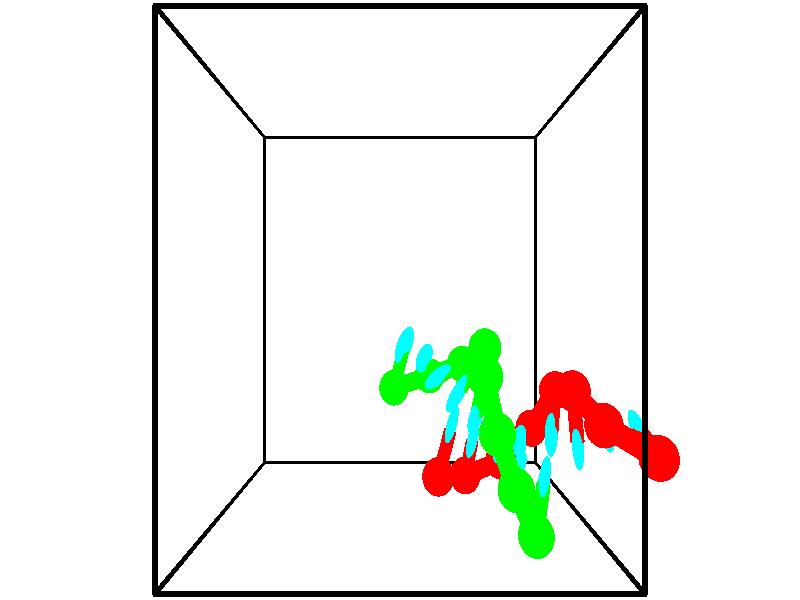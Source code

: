 // switches for output
#declare DRAW_BASES = 1; // possible values are 0, 1; only relevant for DNA ribbons
#declare DRAW_BASES_TYPE = 3; // possible values are 1, 2, 3; only relevant for DNA ribbons
#declare DRAW_FOG = 0; // set to 1 to enable fog

#include "colors.inc"

#include "transforms.inc"
background { rgb <1, 1, 1>}

#default {
   normal{
       ripples 0.25
       frequency 0.20
       turbulence 0.2
       lambda 5
   }
	finish {
		phong 0.1
		phong_size 40.
	}
}

// original window dimensions: 1024x640


// camera settings

camera {
	sky <-0, 1, 0>
	up <-0, 1, 0>
	right 1.6 * <1, 0, 0>
	location <2.5, 2.5, 11.1562>
	look_at <2.5, 2.5, 2.5>
	direction <0, 0, -8.6562>
	angle 67.0682
}


# declare cpy_camera_pos = <2.5, 2.5, 11.1562>;
# if (DRAW_FOG = 1)
fog {
	fog_type 2
	up vnormalize(cpy_camera_pos)
	color rgbt<1,1,1,0.3>
	distance 1e-5
	fog_alt 3e-3
	fog_offset 4
}
# end


// LIGHTS

# declare lum = 6;
global_settings {
	ambient_light rgb lum * <0.05, 0.05, 0.05>
	max_trace_level 15
}# declare cpy_direct_light_amount = 0.25;
light_source
{	1000 * <-1, -1, 1>,
	rgb lum * cpy_direct_light_amount
	parallel
}

light_source
{	1000 * <1, 1, -1>,
	rgb lum * cpy_direct_light_amount
	parallel
}

// strand 0

// nucleotide -1

// particle -1
sphere {
	<5.880675, 0.778373, 3.272312> 0.250000
	pigment { color rgbt <1,0,0,0> }
	no_shadow
}
cylinder {
	<5.874771, 0.897400, 2.890477>,  <5.871229, 0.968816, 2.661376>, 0.100000
	pigment { color rgbt <1,0,0,0> }
	no_shadow
}
cylinder {
	<5.874771, 0.897400, 2.890477>,  <5.880675, 0.778373, 3.272312>, 0.100000
	pigment { color rgbt <1,0,0,0> }
	no_shadow
}

// particle -1
sphere {
	<5.874771, 0.897400, 2.890477> 0.100000
	pigment { color rgbt <1,0,0,0> }
	no_shadow
}
sphere {
	0, 1
	scale<0.080000,0.200000,0.300000>
	matrix <-0.937099, -0.337103, -0.090594,
		-0.348752, 0.893205, 0.283824,
		-0.014760, 0.297566, -0.954587,
		5.870343, 0.986670, 2.604101>
	pigment { color rgbt <0,1,1,0> }
	no_shadow
}
cylinder {
	<5.220735, 1.103340, 3.100288>,  <5.880675, 0.778373, 3.272312>, 0.130000
	pigment { color rgbt <1,0,0,0> }
	no_shadow
}

// nucleotide -1

// particle -1
sphere {
	<5.220735, 1.103340, 3.100288> 0.250000
	pigment { color rgbt <1,0,0,0> }
	no_shadow
}
cylinder {
	<5.378963, 0.977341, 2.755197>,  <5.473900, 0.901741, 2.548142>, 0.100000
	pigment { color rgbt <1,0,0,0> }
	no_shadow
}
cylinder {
	<5.378963, 0.977341, 2.755197>,  <5.220735, 1.103340, 3.100288>, 0.100000
	pigment { color rgbt <1,0,0,0> }
	no_shadow
}

// particle -1
sphere {
	<5.378963, 0.977341, 2.755197> 0.100000
	pigment { color rgbt <1,0,0,0> }
	no_shadow
}
sphere {
	0, 1
	scale<0.080000,0.200000,0.300000>
	matrix <-0.917805, -0.100783, -0.384027,
		0.034020, 0.943726, -0.328975,
		0.395571, -0.314999, -0.862728,
		5.497635, 0.882841, 2.496378>
	pigment { color rgbt <0,1,1,0> }
	no_shadow
}
cylinder {
	<5.016394, 1.396038, 2.364211>,  <5.220735, 1.103340, 3.100288>, 0.130000
	pigment { color rgbt <1,0,0,0> }
	no_shadow
}

// nucleotide -1

// particle -1
sphere {
	<5.016394, 1.396038, 2.364211> 0.250000
	pigment { color rgbt <1,0,0,0> }
	no_shadow
}
cylinder {
	<5.073586, 1.002884, 2.317747>,  <5.107901, 0.766991, 2.289869>, 0.100000
	pigment { color rgbt <1,0,0,0> }
	no_shadow
}
cylinder {
	<5.073586, 1.002884, 2.317747>,  <5.016394, 1.396038, 2.364211>, 0.100000
	pigment { color rgbt <1,0,0,0> }
	no_shadow
}

// particle -1
sphere {
	<5.073586, 1.002884, 2.317747> 0.100000
	pigment { color rgbt <1,0,0,0> }
	no_shadow
}
sphere {
	0, 1
	scale<0.080000,0.200000,0.300000>
	matrix <-0.919146, -0.088339, -0.383884,
		0.367052, 0.161654, -0.916046,
		0.142979, -0.982886, -0.116159,
		5.116479, 0.708018, 2.282899>
	pigment { color rgbt <0,1,1,0> }
	no_shadow
}
cylinder {
	<4.960333, 1.309301, 1.587986>,  <5.016394, 1.396038, 2.364211>, 0.130000
	pigment { color rgbt <1,0,0,0> }
	no_shadow
}

// nucleotide -1

// particle -1
sphere {
	<4.960333, 1.309301, 1.587986> 0.250000
	pigment { color rgbt <1,0,0,0> }
	no_shadow
}
cylinder {
	<4.859344, 1.023804, 1.849315>,  <4.798751, 0.852506, 2.006112>, 0.100000
	pigment { color rgbt <1,0,0,0> }
	no_shadow
}
cylinder {
	<4.859344, 1.023804, 1.849315>,  <4.960333, 1.309301, 1.587986>, 0.100000
	pigment { color rgbt <1,0,0,0> }
	no_shadow
}

// particle -1
sphere {
	<4.859344, 1.023804, 1.849315> 0.100000
	pigment { color rgbt <1,0,0,0> }
	no_shadow
}
sphere {
	0, 1
	scale<0.080000,0.200000,0.300000>
	matrix <-0.879400, -0.112393, -0.462626,
		0.403624, -0.691331, -0.599290,
		-0.252472, -0.713743, 0.653322,
		4.783603, 0.809681, 2.045311>
	pigment { color rgbt <0,1,1,0> }
	no_shadow
}
cylinder {
	<4.648542, 0.747525, 1.255941>,  <4.960333, 1.309301, 1.587986>, 0.130000
	pigment { color rgbt <1,0,0,0> }
	no_shadow
}

// nucleotide -1

// particle -1
sphere {
	<4.648542, 0.747525, 1.255941> 0.250000
	pigment { color rgbt <1,0,0,0> }
	no_shadow
}
cylinder {
	<4.475079, 0.716194, 1.615007>,  <4.371000, 0.697396, 1.830447>, 0.100000
	pigment { color rgbt <1,0,0,0> }
	no_shadow
}
cylinder {
	<4.475079, 0.716194, 1.615007>,  <4.648542, 0.747525, 1.255941>, 0.100000
	pigment { color rgbt <1,0,0,0> }
	no_shadow
}

// particle -1
sphere {
	<4.475079, 0.716194, 1.615007> 0.100000
	pigment { color rgbt <1,0,0,0> }
	no_shadow
}
sphere {
	0, 1
	scale<0.080000,0.200000,0.300000>
	matrix <-0.897734, -0.048177, -0.437895,
		0.077547, -0.995763, -0.049426,
		-0.433659, -0.078329, 0.897666,
		4.344981, 0.692696, 1.884307>
	pigment { color rgbt <0,1,1,0> }
	no_shadow
}
cylinder {
	<4.170720, 0.267774, 1.119957>,  <4.648542, 0.747525, 1.255941>, 0.130000
	pigment { color rgbt <1,0,0,0> }
	no_shadow
}

// nucleotide -1

// particle -1
sphere {
	<4.170720, 0.267774, 1.119957> 0.250000
	pigment { color rgbt <1,0,0,0> }
	no_shadow
}
cylinder {
	<4.089443, 0.447571, 1.467904>,  <4.040677, 0.555449, 1.676672>, 0.100000
	pigment { color rgbt <1,0,0,0> }
	no_shadow
}
cylinder {
	<4.089443, 0.447571, 1.467904>,  <4.170720, 0.267774, 1.119957>, 0.100000
	pigment { color rgbt <1,0,0,0> }
	no_shadow
}

// particle -1
sphere {
	<4.089443, 0.447571, 1.467904> 0.100000
	pigment { color rgbt <1,0,0,0> }
	no_shadow
}
sphere {
	0, 1
	scale<0.080000,0.200000,0.300000>
	matrix <-0.949396, 0.126861, -0.287322,
		-0.239501, -0.884230, 0.400969,
		-0.203192, 0.449492, 0.869868,
		4.028486, 0.582418, 1.728864>
	pigment { color rgbt <0,1,1,0> }
	no_shadow
}
cylinder {
	<3.566607, 0.103292, 1.260810>,  <4.170720, 0.267774, 1.119957>, 0.130000
	pigment { color rgbt <1,0,0,0> }
	no_shadow
}

// nucleotide -1

// particle -1
sphere {
	<3.566607, 0.103292, 1.260810> 0.250000
	pigment { color rgbt <1,0,0,0> }
	no_shadow
}
cylinder {
	<3.609779, 0.429382, 1.488408>,  <3.635683, 0.625037, 1.624967>, 0.100000
	pigment { color rgbt <1,0,0,0> }
	no_shadow
}
cylinder {
	<3.609779, 0.429382, 1.488408>,  <3.566607, 0.103292, 1.260810>, 0.100000
	pigment { color rgbt <1,0,0,0> }
	no_shadow
}

// particle -1
sphere {
	<3.609779, 0.429382, 1.488408> 0.100000
	pigment { color rgbt <1,0,0,0> }
	no_shadow
}
sphere {
	0, 1
	scale<0.080000,0.200000,0.300000>
	matrix <-0.940438, 0.269316, -0.207473,
		-0.322377, -0.512713, 0.795738,
		0.107931, 0.815227, 0.568996,
		3.642159, 0.673950, 1.659107>
	pigment { color rgbt <0,1,1,0> }
	no_shadow
}
cylinder {
	<3.098358, 0.192545, 1.703557>,  <3.566607, 0.103292, 1.260810>, 0.130000
	pigment { color rgbt <1,0,0,0> }
	no_shadow
}

// nucleotide -1

// particle -1
sphere {
	<3.098358, 0.192545, 1.703557> 0.250000
	pigment { color rgbt <1,0,0,0> }
	no_shadow
}
cylinder {
	<3.228634, 0.546280, 1.569765>,  <3.306799, 0.758521, 1.489490>, 0.100000
	pigment { color rgbt <1,0,0,0> }
	no_shadow
}
cylinder {
	<3.228634, 0.546280, 1.569765>,  <3.098358, 0.192545, 1.703557>, 0.100000
	pigment { color rgbt <1,0,0,0> }
	no_shadow
}

// particle -1
sphere {
	<3.228634, 0.546280, 1.569765> 0.100000
	pigment { color rgbt <1,0,0,0> }
	no_shadow
}
sphere {
	0, 1
	scale<0.080000,0.200000,0.300000>
	matrix <-0.941669, 0.271682, -0.198617,
		-0.084773, 0.379656, 0.921236,
		0.325689, 0.884336, -0.334479,
		3.326341, 0.811581, 1.469421>
	pigment { color rgbt <0,1,1,0> }
	no_shadow
}
// strand 1

// nucleotide -1

// particle -1
sphere {
	<2.400296, 1.264800, 0.948439> 0.250000
	pigment { color rgbt <0,1,0,0> }
	no_shadow
}
cylinder {
	<2.498688, 1.613083, 1.118786>,  <2.557723, 1.822052, 1.220994>, 0.100000
	pigment { color rgbt <0,1,0,0> }
	no_shadow
}
cylinder {
	<2.498688, 1.613083, 1.118786>,  <2.400296, 1.264800, 0.948439>, 0.100000
	pigment { color rgbt <0,1,0,0> }
	no_shadow
}

// particle -1
sphere {
	<2.498688, 1.613083, 1.118786> 0.100000
	pigment { color rgbt <0,1,0,0> }
	no_shadow
}
sphere {
	0, 1
	scale<0.080000,0.200000,0.300000>
	matrix <0.733616, -0.454398, 0.505302,
		0.633483, 0.188130, -0.750537,
		0.245980, 0.870707, 0.425869,
		2.572482, 1.874295, 1.246547>
	pigment { color rgbt <0,1,1,0> }
	no_shadow
}
cylinder {
	<3.004281, 1.420099, 0.823603>,  <2.400296, 1.264800, 0.948439>, 0.130000
	pigment { color rgbt <0,1,0,0> }
	no_shadow
}

// nucleotide -1

// particle -1
sphere {
	<3.004281, 1.420099, 0.823603> 0.250000
	pigment { color rgbt <0,1,0,0> }
	no_shadow
}
cylinder {
	<2.939774, 1.591064, 1.179425>,  <2.901069, 1.693644, 1.392919>, 0.100000
	pigment { color rgbt <0,1,0,0> }
	no_shadow
}
cylinder {
	<2.939774, 1.591064, 1.179425>,  <3.004281, 1.420099, 0.823603>, 0.100000
	pigment { color rgbt <0,1,0,0> }
	no_shadow
}

// particle -1
sphere {
	<2.939774, 1.591064, 1.179425> 0.100000
	pigment { color rgbt <0,1,0,0> }
	no_shadow
}
sphere {
	0, 1
	scale<0.080000,0.200000,0.300000>
	matrix <0.792704, -0.480826, 0.374736,
		0.587889, 0.765587, -0.261271,
		-0.161267, 0.427414, 0.889556,
		2.891393, 1.719289, 1.446292>
	pigment { color rgbt <0,1,1,0> }
	no_shadow
}
cylinder {
	<3.523971, 1.620074, 1.199965>,  <3.004281, 1.420099, 0.823603>, 0.130000
	pigment { color rgbt <0,1,0,0> }
	no_shadow
}

// nucleotide -1

// particle -1
sphere {
	<3.523971, 1.620074, 1.199965> 0.250000
	pigment { color rgbt <0,1,0,0> }
	no_shadow
}
cylinder {
	<3.278397, 1.553452, 1.508598>,  <3.131052, 1.513478, 1.693778>, 0.100000
	pigment { color rgbt <0,1,0,0> }
	no_shadow
}
cylinder {
	<3.278397, 1.553452, 1.508598>,  <3.523971, 1.620074, 1.199965>, 0.100000
	pigment { color rgbt <0,1,0,0> }
	no_shadow
}

// particle -1
sphere {
	<3.278397, 1.553452, 1.508598> 0.100000
	pigment { color rgbt <0,1,0,0> }
	no_shadow
}
sphere {
	0, 1
	scale<0.080000,0.200000,0.300000>
	matrix <0.634131, -0.686163, 0.356452,
		0.470062, 0.708124, 0.526879,
		-0.613937, -0.166556, 0.771583,
		3.094215, 1.503485, 1.740073>
	pigment { color rgbt <0,1,1,0> }
	no_shadow
}
cylinder {
	<3.798973, 1.888803, 1.913704>,  <3.523971, 1.620074, 1.199965>, 0.130000
	pigment { color rgbt <0,1,0,0> }
	no_shadow
}

// nucleotide -1

// particle -1
sphere {
	<3.798973, 1.888803, 1.913704> 0.250000
	pigment { color rgbt <0,1,0,0> }
	no_shadow
}
cylinder {
	<3.567291, 1.562775, 1.919059>,  <3.428282, 1.367157, 1.922272>, 0.100000
	pigment { color rgbt <0,1,0,0> }
	no_shadow
}
cylinder {
	<3.567291, 1.562775, 1.919059>,  <3.798973, 1.888803, 1.913704>, 0.100000
	pigment { color rgbt <0,1,0,0> }
	no_shadow
}

// particle -1
sphere {
	<3.567291, 1.562775, 1.919059> 0.100000
	pigment { color rgbt <0,1,0,0> }
	no_shadow
}
sphere {
	0, 1
	scale<0.080000,0.200000,0.300000>
	matrix <0.742884, -0.521003, 0.420333,
		-0.335627, 0.253404, 0.907271,
		-0.579205, -0.815072, 0.013387,
		3.393530, 1.318253, 1.923075>
	pigment { color rgbt <0,1,1,0> }
	no_shadow
}
cylinder {
	<3.715440, 1.590320, 2.571274>,  <3.798973, 1.888803, 1.913704>, 0.130000
	pigment { color rgbt <0,1,0,0> }
	no_shadow
}

// nucleotide -1

// particle -1
sphere {
	<3.715440, 1.590320, 2.571274> 0.250000
	pigment { color rgbt <0,1,0,0> }
	no_shadow
}
cylinder {
	<3.676620, 1.289200, 2.310853>,  <3.653329, 1.108528, 2.154599>, 0.100000
	pigment { color rgbt <0,1,0,0> }
	no_shadow
}
cylinder {
	<3.676620, 1.289200, 2.310853>,  <3.715440, 1.590320, 2.571274>, 0.100000
	pigment { color rgbt <0,1,0,0> }
	no_shadow
}

// particle -1
sphere {
	<3.676620, 1.289200, 2.310853> 0.100000
	pigment { color rgbt <0,1,0,0> }
	no_shadow
}
sphere {
	0, 1
	scale<0.080000,0.200000,0.300000>
	matrix <0.778334, -0.465096, 0.421759,
		-0.620304, -0.465806, 0.631069,
		-0.097050, -0.752801, -0.651054,
		3.647506, 1.063359, 2.115536>
	pigment { color rgbt <0,1,1,0> }
	no_shadow
}
cylinder {
	<3.826475, 0.973248, 2.930542>,  <3.715440, 1.590320, 2.571274>, 0.130000
	pigment { color rgbt <0,1,0,0> }
	no_shadow
}

// nucleotide -1

// particle -1
sphere {
	<3.826475, 0.973248, 2.930542> 0.250000
	pigment { color rgbt <0,1,0,0> }
	no_shadow
}
cylinder {
	<3.899673, 0.875366, 2.549673>,  <3.943593, 0.816637, 2.321151>, 0.100000
	pigment { color rgbt <0,1,0,0> }
	no_shadow
}
cylinder {
	<3.899673, 0.875366, 2.549673>,  <3.826475, 0.973248, 2.930542>, 0.100000
	pigment { color rgbt <0,1,0,0> }
	no_shadow
}

// particle -1
sphere {
	<3.899673, 0.875366, 2.549673> 0.100000
	pigment { color rgbt <0,1,0,0> }
	no_shadow
}
sphere {
	0, 1
	scale<0.080000,0.200000,0.300000>
	matrix <0.735058, -0.609099, 0.297806,
		-0.652842, -0.754399, 0.068409,
		0.182997, -0.244705, -0.952172,
		3.954572, 0.801955, 2.264021>
	pigment { color rgbt <0,1,1,0> }
	no_shadow
}
cylinder {
	<4.070548, 0.359060, 3.011902>,  <3.826475, 0.973248, 2.930542>, 0.130000
	pigment { color rgbt <0,1,0,0> }
	no_shadow
}

// nucleotide -1

// particle -1
sphere {
	<4.070548, 0.359060, 3.011902> 0.250000
	pigment { color rgbt <0,1,0,0> }
	no_shadow
}
cylinder {
	<4.151573, 0.417557, 2.624587>,  <4.200189, 0.452655, 2.392198>, 0.100000
	pigment { color rgbt <0,1,0,0> }
	no_shadow
}
cylinder {
	<4.151573, 0.417557, 2.624587>,  <4.070548, 0.359060, 3.011902>, 0.100000
	pigment { color rgbt <0,1,0,0> }
	no_shadow
}

// particle -1
sphere {
	<4.151573, 0.417557, 2.624587> 0.100000
	pigment { color rgbt <0,1,0,0> }
	no_shadow
}
sphere {
	0, 1
	scale<0.080000,0.200000,0.300000>
	matrix <0.775293, -0.628001, 0.067342,
		-0.598238, -0.764348, -0.240590,
		0.202564, 0.146242, -0.968288,
		4.212342, 0.461429, 2.334101>
	pigment { color rgbt <0,1,1,0> }
	no_shadow
}
cylinder {
	<4.397702, -0.239986, 2.753456>,  <4.070548, 0.359060, 3.011902>, 0.130000
	pigment { color rgbt <0,1,0,0> }
	no_shadow
}

// nucleotide -1

// particle -1
sphere {
	<4.397702, -0.239986, 2.753456> 0.250000
	pigment { color rgbt <0,1,0,0> }
	no_shadow
}
cylinder {
	<4.509964, 0.082611, 2.545300>,  <4.577321, 0.276169, 2.420407>, 0.100000
	pigment { color rgbt <0,1,0,0> }
	no_shadow
}
cylinder {
	<4.509964, 0.082611, 2.545300>,  <4.397702, -0.239986, 2.753456>, 0.100000
	pigment { color rgbt <0,1,0,0> }
	no_shadow
}

// particle -1
sphere {
	<4.509964, 0.082611, 2.545300> 0.100000
	pigment { color rgbt <0,1,0,0> }
	no_shadow
}
sphere {
	0, 1
	scale<0.080000,0.200000,0.300000>
	matrix <0.958061, -0.202694, 0.202567,
		0.057889, -0.555415, -0.829556,
		0.280654, 0.806492, -0.520388,
		4.594160, 0.324559, 2.389184>
	pigment { color rgbt <0,1,1,0> }
	no_shadow
}
// box output
cylinder {
	<0.000000, 0.000000, 0.000000>,  <5.000000, 0.000000, 0.000000>, 0.025000
	pigment { color rgbt <0,0,0,0> }
	no_shadow
}
cylinder {
	<0.000000, 0.000000, 0.000000>,  <0.000000, 5.000000, 0.000000>, 0.025000
	pigment { color rgbt <0,0,0,0> }
	no_shadow
}
cylinder {
	<0.000000, 0.000000, 0.000000>,  <0.000000, 0.000000, 5.000000>, 0.025000
	pigment { color rgbt <0,0,0,0> }
	no_shadow
}
cylinder {
	<5.000000, 5.000000, 5.000000>,  <0.000000, 5.000000, 5.000000>, 0.025000
	pigment { color rgbt <0,0,0,0> }
	no_shadow
}
cylinder {
	<5.000000, 5.000000, 5.000000>,  <5.000000, 0.000000, 5.000000>, 0.025000
	pigment { color rgbt <0,0,0,0> }
	no_shadow
}
cylinder {
	<5.000000, 5.000000, 5.000000>,  <5.000000, 5.000000, 0.000000>, 0.025000
	pigment { color rgbt <0,0,0,0> }
	no_shadow
}
cylinder {
	<0.000000, 0.000000, 5.000000>,  <0.000000, 5.000000, 5.000000>, 0.025000
	pigment { color rgbt <0,0,0,0> }
	no_shadow
}
cylinder {
	<0.000000, 0.000000, 5.000000>,  <5.000000, 0.000000, 5.000000>, 0.025000
	pigment { color rgbt <0,0,0,0> }
	no_shadow
}
cylinder {
	<5.000000, 5.000000, 0.000000>,  <0.000000, 5.000000, 0.000000>, 0.025000
	pigment { color rgbt <0,0,0,0> }
	no_shadow
}
cylinder {
	<5.000000, 5.000000, 0.000000>,  <5.000000, 0.000000, 0.000000>, 0.025000
	pigment { color rgbt <0,0,0,0> }
	no_shadow
}
cylinder {
	<5.000000, 0.000000, 5.000000>,  <5.000000, 0.000000, 0.000000>, 0.025000
	pigment { color rgbt <0,0,0,0> }
	no_shadow
}
cylinder {
	<0.000000, 5.000000, 0.000000>,  <0.000000, 5.000000, 5.000000>, 0.025000
	pigment { color rgbt <0,0,0,0> }
	no_shadow
}
// end of box output
